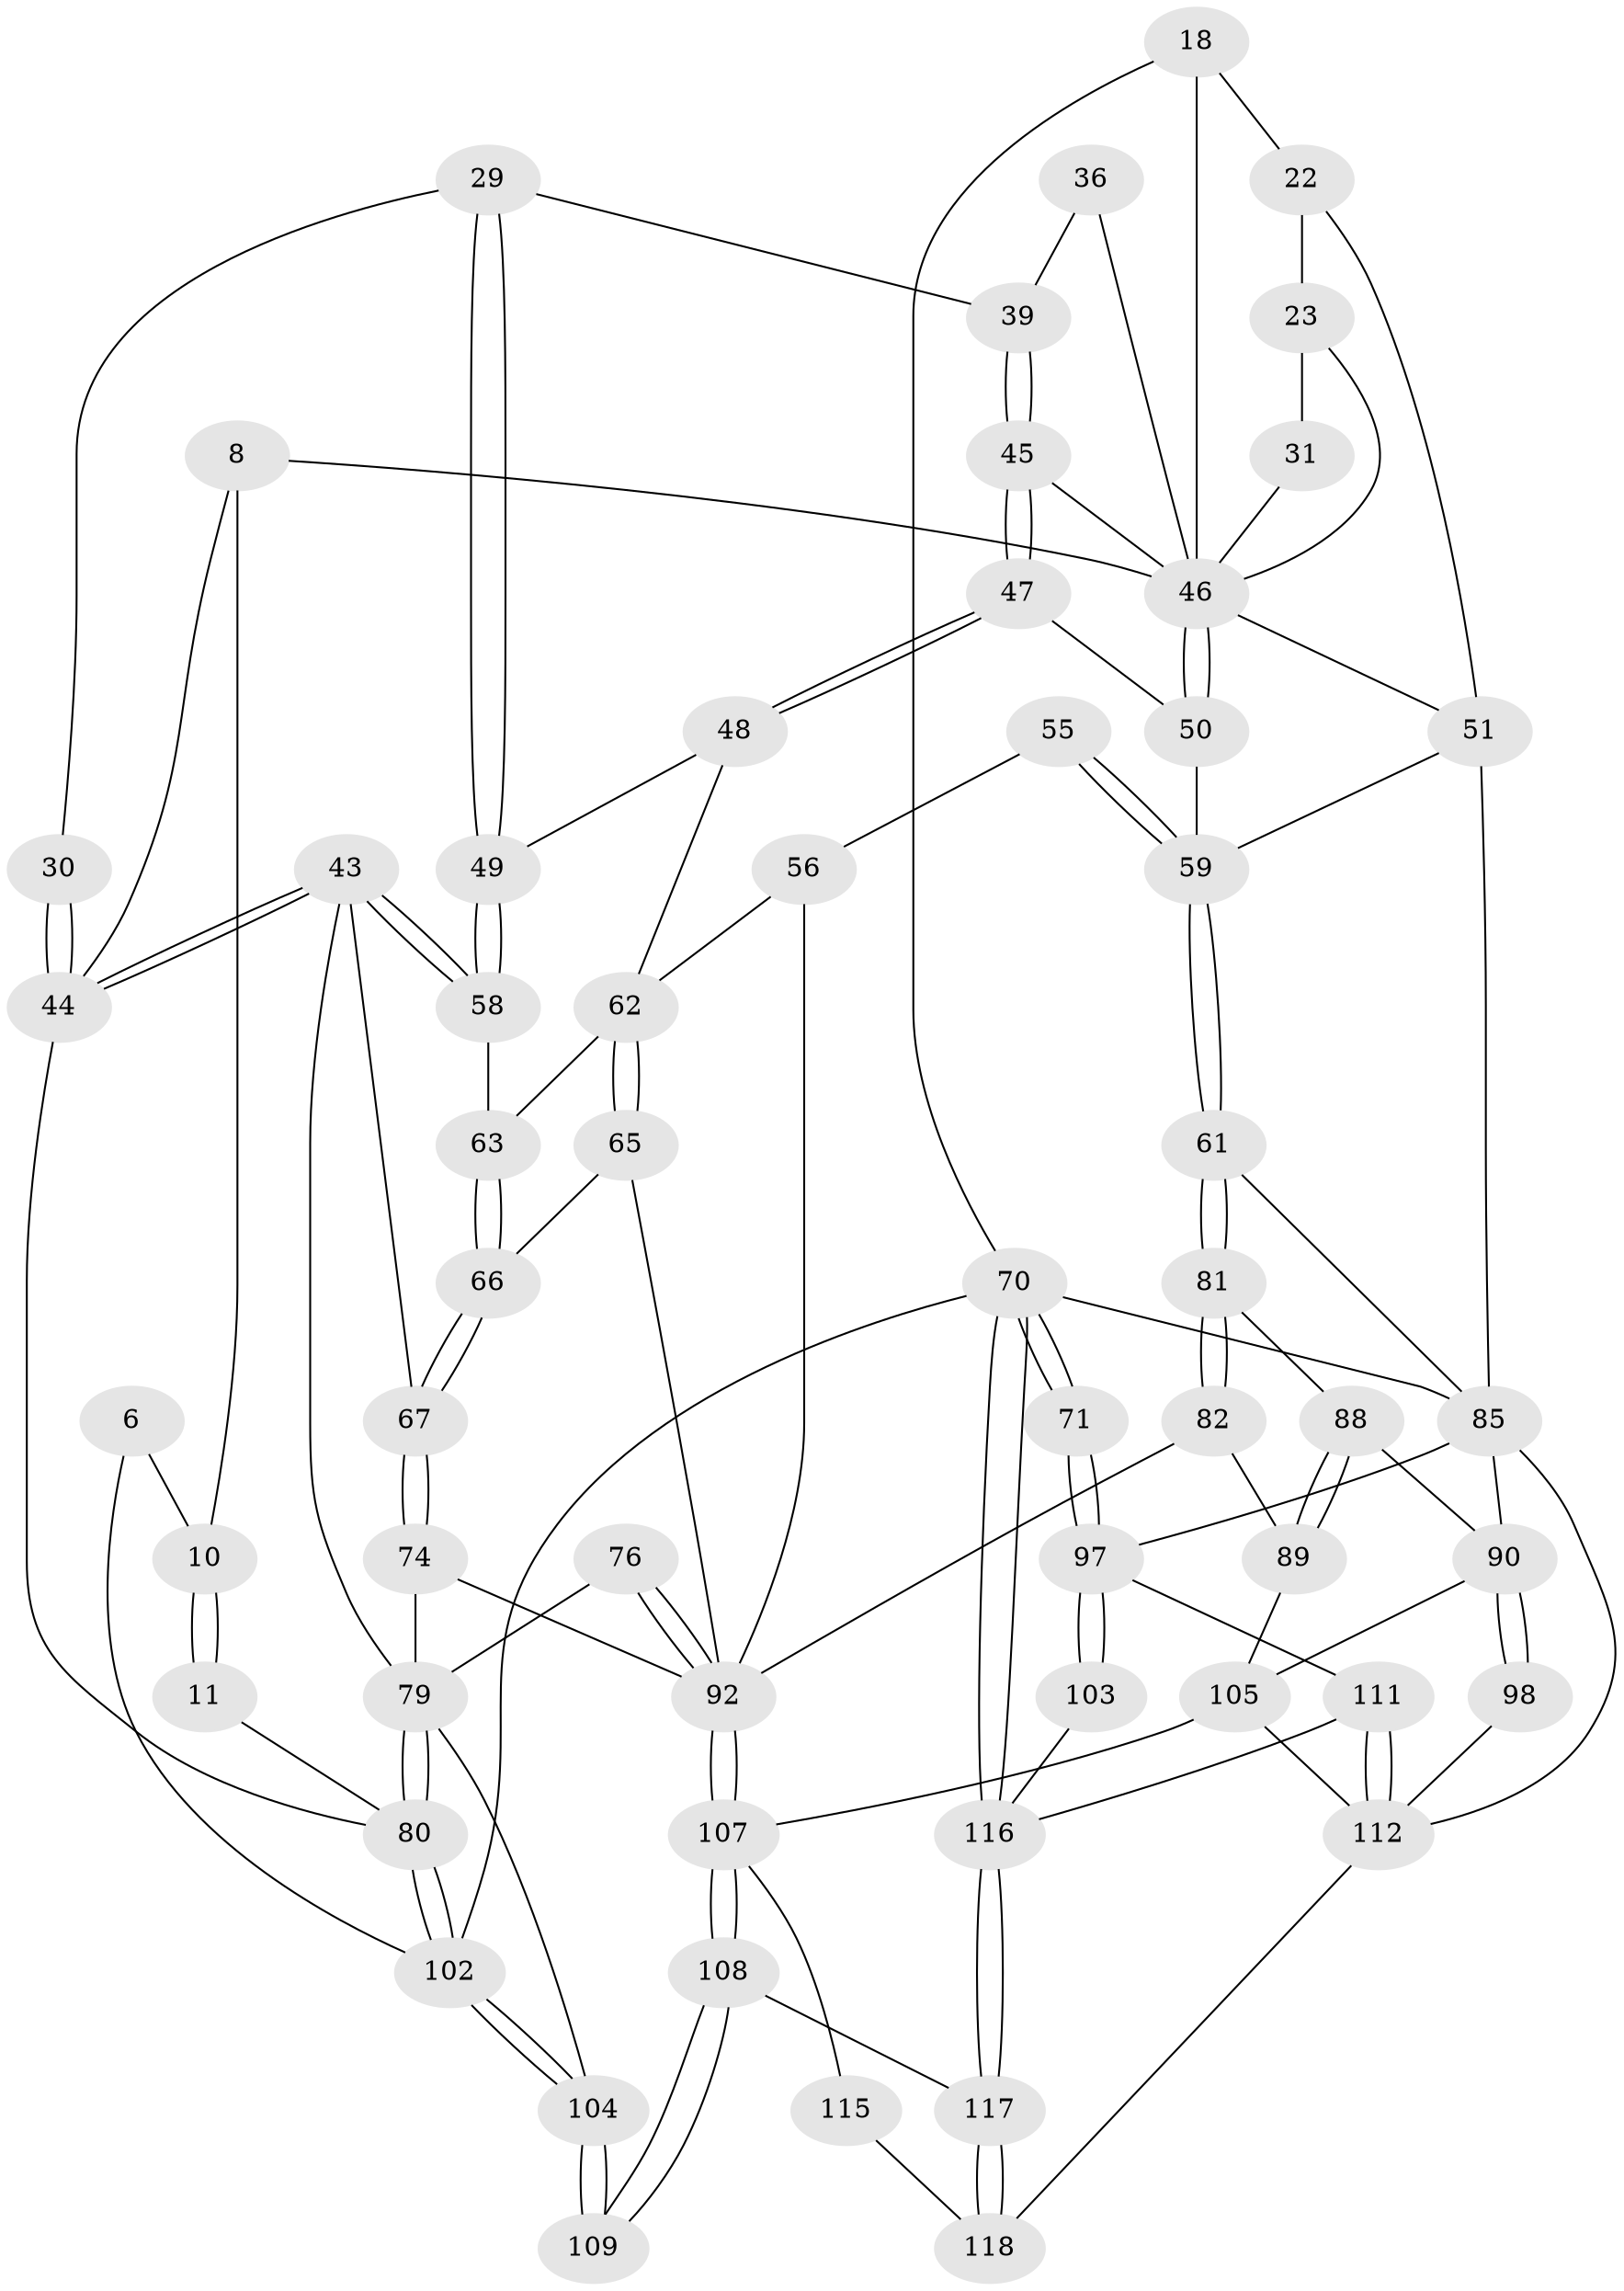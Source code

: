 // original degree distribution, {3: 0.025423728813559324, 4: 0.2288135593220339, 5: 0.5169491525423728, 6: 0.2288135593220339}
// Generated by graph-tools (version 1.1) at 2025/02/03/05/25 17:02:48]
// undirected, 59 vertices, 132 edges
graph export_dot {
graph [start="1"]
  node [color=gray90,style=filled];
  6 [pos="+0.11517970700161859+0"];
  8 [pos="+0.2515019053969639+0.11277957474880103"];
  10 [pos="+0.12491747333144897+0",super="+9"];
  11 [pos="+0.1190461455656122+0.11388215713441052"];
  18 [pos="+0.6571009844920822+0.07636112073567108",super="+17"];
  22 [pos="+0.8651435939901034+0.0195397504972882"];
  23 [pos="+0.6102818154048975+0.17728116574984892",super="+21"];
  29 [pos="+0.29553233001336704+0.29836886418424"];
  30 [pos="+0.23246948954003088+0.2941771746844297"];
  31 [pos="+0.7251777266425109+0.1739400045118932"];
  36 [pos="+0.4754378231053156+0.18539312189451343",super="+16"];
  39 [pos="+0.3786344349039382+0.2008424150341485",super="+28"];
  43 [pos="+0.02783235465368493+0.38918750953734094",super="+42"];
  44 [pos="+0.03953494164347294+0.37654843095066415",super="+27+26"];
  45 [pos="+0.4372146810421999+0.2663716717059777"];
  46 [pos="+0.5956399394927343+0.2574312374370863",super="+24+25+38+35+19"];
  47 [pos="+0.43189722840792316+0.2920554281762785"];
  48 [pos="+0.3747304399275536+0.37492579782533003"];
  49 [pos="+0.35161977070975176+0.35586984419775586"];
  50 [pos="+0.5889771663489035+0.2928914622512546"];
  51 [pos="+0.7839928245991713+0.36717430626190206",super="+37+34"];
  55 [pos="+0.5297607243593373+0.4807626110340903"];
  56 [pos="+0.455657949547512+0.481562064261253"];
  58 [pos="+0.16310366013940855+0.43908961339590274"];
  59 [pos="+0.5394729123423384+0.48708073655679934",super="+52+53"];
  61 [pos="+0.5699594393756263+0.5169646002805708"];
  62 [pos="+0.22624318279399666+0.4686381169955902",super="+57"];
  63 [pos="+0.2195601713468808+0.46897373380788315"];
  65 [pos="+0.31759214490364146+0.5247325823662582"];
  66 [pos="+0.2269923680478486+0.5459743496357078"];
  67 [pos="+0.22104721628519772+0.5623034228091773"];
  70 [pos="+1+1",super="+4+68"];
  71 [pos="+1+0.8714024345010881"];
  74 [pos="+0.21974644745948296+0.5692943490466384"];
  76 [pos="+0.2653876334495889+0.7006814026173283"];
  79 [pos="+0.1488290132130793+0.6624139070787568",super="+78+77"];
  80 [pos="+0+0.536581734242868",super="+40+13"];
  81 [pos="+0.5716602471825302+0.5210099928589059"];
  82 [pos="+0.5080017706660096+0.7192060205415758"];
  85 [pos="+0.8282026551858629+0.6029141496539904",super="+84+69+60+33"];
  88 [pos="+0.6462343887282566+0.6184179140069743"];
  89 [pos="+0.630760895746812+0.6651002443337628"];
  90 [pos="+0.6726954515773012+0.7660177335195388",super="+87+86"];
  92 [pos="+0.4602870688519349+0.8952876065041161",super="+83+72+73"];
  97 [pos="+1+0.8511857110482461",super="+93+94"];
  98 [pos="+0.7478207170017208+0.7147506412839781"];
  102 [pos="+0+1",super="+5"];
  103 [pos="+0.9535521597387304+0.8629273732883864"];
  104 [pos="+0+1",super="+101+100"];
  105 [pos="+0.6340207640714468+0.8000398856099941",super="+91"];
  107 [pos="+0.4685061382179286+0.9254814089727775",super="+106"];
  108 [pos="+0.39911484855604684+1"];
  109 [pos="+0+1"];
  111 [pos="+0.8375422103405051+0.8610782316142146",super="+95"];
  112 [pos="+0.8018059569065887+0.8714172611838253",super="+110+99"];
  115 [pos="+0.5617270810129947+0.9125589193867093"];
  116 [pos="+0.8074680369483535+1",super="+113"];
  117 [pos="+0.7643878182575081+1"];
  118 [pos="+0.7531731607140515+0.9554282326605191",super="+114"];
  6 -- 10;
  6 -- 102;
  8 -- 10;
  8 -- 44;
  8 -- 46;
  10 -- 11 [weight=2];
  10 -- 11;
  11 -- 80;
  18 -- 46 [weight=2];
  18 -- 70;
  18 -- 22;
  22 -- 23;
  22 -- 51;
  23 -- 31 [weight=2];
  23 -- 46;
  29 -- 30;
  29 -- 49;
  29 -- 49;
  29 -- 39;
  30 -- 44 [weight=2];
  30 -- 44;
  31 -- 46;
  36 -- 39 [weight=2];
  36 -- 46 [weight=3];
  39 -- 45;
  39 -- 45;
  43 -- 44;
  43 -- 44;
  43 -- 58;
  43 -- 58;
  43 -- 67;
  43 -- 79;
  44 -- 80;
  45 -- 47;
  45 -- 47;
  45 -- 46;
  46 -- 50;
  46 -- 50;
  46 -- 51;
  47 -- 48;
  47 -- 48;
  47 -- 50;
  48 -- 49;
  48 -- 62;
  49 -- 58;
  49 -- 58;
  50 -- 59;
  51 -- 59;
  51 -- 85 [weight=2];
  55 -- 56;
  55 -- 59 [weight=2];
  55 -- 59;
  56 -- 92;
  56 -- 62;
  58 -- 63;
  59 -- 61;
  59 -- 61;
  61 -- 81;
  61 -- 81;
  61 -- 85;
  62 -- 63;
  62 -- 65;
  62 -- 65;
  63 -- 66;
  63 -- 66;
  65 -- 66;
  65 -- 92;
  66 -- 67;
  66 -- 67;
  67 -- 74;
  67 -- 74;
  70 -- 71 [weight=2];
  70 -- 71;
  70 -- 116;
  70 -- 116;
  70 -- 102 [weight=2];
  70 -- 85 [weight=2];
  71 -- 97;
  71 -- 97;
  74 -- 79;
  74 -- 92;
  76 -- 92 [weight=2];
  76 -- 92;
  76 -- 79;
  79 -- 80 [weight=2];
  79 -- 80;
  79 -- 104 [weight=2];
  80 -- 102 [weight=2];
  80 -- 102;
  81 -- 82;
  81 -- 82;
  81 -- 88;
  82 -- 89;
  82 -- 92;
  85 -- 90;
  85 -- 97;
  85 -- 112;
  88 -- 89;
  88 -- 89;
  88 -- 90;
  89 -- 105;
  90 -- 98 [weight=2];
  90 -- 98;
  90 -- 105;
  92 -- 107;
  92 -- 107;
  97 -- 103 [weight=2];
  97 -- 103;
  97 -- 111;
  98 -- 112;
  102 -- 104;
  102 -- 104;
  103 -- 116;
  104 -- 109 [weight=2];
  104 -- 109;
  105 -- 107;
  105 -- 112;
  107 -- 108;
  107 -- 108;
  107 -- 115;
  108 -- 109;
  108 -- 109;
  108 -- 117;
  111 -- 112 [weight=2];
  111 -- 112;
  111 -- 116;
  112 -- 118;
  115 -- 118 [weight=2];
  116 -- 117;
  116 -- 117;
  117 -- 118;
  117 -- 118;
}
